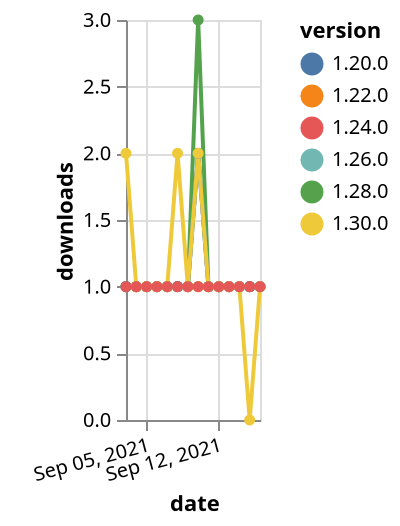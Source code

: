 {"$schema": "https://vega.github.io/schema/vega-lite/v5.json", "description": "A simple bar chart with embedded data.", "data": {"values": [{"date": "2021-09-03", "total": 173, "delta": 1, "version": "1.22.0"}, {"date": "2021-09-04", "total": 174, "delta": 1, "version": "1.22.0"}, {"date": "2021-09-05", "total": 175, "delta": 1, "version": "1.22.0"}, {"date": "2021-09-06", "total": 176, "delta": 1, "version": "1.22.0"}, {"date": "2021-09-07", "total": 177, "delta": 1, "version": "1.22.0"}, {"date": "2021-09-08", "total": 178, "delta": 1, "version": "1.22.0"}, {"date": "2021-09-09", "total": 179, "delta": 1, "version": "1.22.0"}, {"date": "2021-09-10", "total": 180, "delta": 1, "version": "1.22.0"}, {"date": "2021-09-11", "total": 181, "delta": 1, "version": "1.22.0"}, {"date": "2021-09-12", "total": 182, "delta": 1, "version": "1.22.0"}, {"date": "2021-09-13", "total": 183, "delta": 1, "version": "1.22.0"}, {"date": "2021-09-14", "total": 184, "delta": 1, "version": "1.22.0"}, {"date": "2021-09-15", "total": 185, "delta": 1, "version": "1.22.0"}, {"date": "2021-09-16", "total": 186, "delta": 1, "version": "1.22.0"}, {"date": "2021-09-03", "total": 166, "delta": 1, "version": "1.28.0"}, {"date": "2021-09-04", "total": 167, "delta": 1, "version": "1.28.0"}, {"date": "2021-09-05", "total": 168, "delta": 1, "version": "1.28.0"}, {"date": "2021-09-06", "total": 169, "delta": 1, "version": "1.28.0"}, {"date": "2021-09-07", "total": 170, "delta": 1, "version": "1.28.0"}, {"date": "2021-09-08", "total": 171, "delta": 1, "version": "1.28.0"}, {"date": "2021-09-09", "total": 172, "delta": 1, "version": "1.28.0"}, {"date": "2021-09-10", "total": 175, "delta": 3, "version": "1.28.0"}, {"date": "2021-09-11", "total": 176, "delta": 1, "version": "1.28.0"}, {"date": "2021-09-12", "total": 177, "delta": 1, "version": "1.28.0"}, {"date": "2021-09-13", "total": 178, "delta": 1, "version": "1.28.0"}, {"date": "2021-09-14", "total": 179, "delta": 1, "version": "1.28.0"}, {"date": "2021-09-15", "total": 180, "delta": 1, "version": "1.28.0"}, {"date": "2021-09-16", "total": 181, "delta": 1, "version": "1.28.0"}, {"date": "2021-09-03", "total": 146, "delta": 1, "version": "1.26.0"}, {"date": "2021-09-04", "total": 147, "delta": 1, "version": "1.26.0"}, {"date": "2021-09-05", "total": 148, "delta": 1, "version": "1.26.0"}, {"date": "2021-09-06", "total": 149, "delta": 1, "version": "1.26.0"}, {"date": "2021-09-07", "total": 150, "delta": 1, "version": "1.26.0"}, {"date": "2021-09-08", "total": 151, "delta": 1, "version": "1.26.0"}, {"date": "2021-09-09", "total": 152, "delta": 1, "version": "1.26.0"}, {"date": "2021-09-10", "total": 154, "delta": 2, "version": "1.26.0"}, {"date": "2021-09-11", "total": 155, "delta": 1, "version": "1.26.0"}, {"date": "2021-09-12", "total": 156, "delta": 1, "version": "1.26.0"}, {"date": "2021-09-13", "total": 157, "delta": 1, "version": "1.26.0"}, {"date": "2021-09-14", "total": 158, "delta": 1, "version": "1.26.0"}, {"date": "2021-09-15", "total": 159, "delta": 1, "version": "1.26.0"}, {"date": "2021-09-16", "total": 160, "delta": 1, "version": "1.26.0"}, {"date": "2021-09-03", "total": 217, "delta": 1, "version": "1.20.0"}, {"date": "2021-09-04", "total": 218, "delta": 1, "version": "1.20.0"}, {"date": "2021-09-05", "total": 219, "delta": 1, "version": "1.20.0"}, {"date": "2021-09-06", "total": 220, "delta": 1, "version": "1.20.0"}, {"date": "2021-09-07", "total": 221, "delta": 1, "version": "1.20.0"}, {"date": "2021-09-08", "total": 222, "delta": 1, "version": "1.20.0"}, {"date": "2021-09-09", "total": 223, "delta": 1, "version": "1.20.0"}, {"date": "2021-09-10", "total": 225, "delta": 2, "version": "1.20.0"}, {"date": "2021-09-11", "total": 226, "delta": 1, "version": "1.20.0"}, {"date": "2021-09-12", "total": 227, "delta": 1, "version": "1.20.0"}, {"date": "2021-09-13", "total": 228, "delta": 1, "version": "1.20.0"}, {"date": "2021-09-14", "total": 229, "delta": 1, "version": "1.20.0"}, {"date": "2021-09-15", "total": 230, "delta": 1, "version": "1.20.0"}, {"date": "2021-09-16", "total": 231, "delta": 1, "version": "1.20.0"}, {"date": "2021-09-03", "total": 115, "delta": 2, "version": "1.30.0"}, {"date": "2021-09-04", "total": 116, "delta": 1, "version": "1.30.0"}, {"date": "2021-09-05", "total": 117, "delta": 1, "version": "1.30.0"}, {"date": "2021-09-06", "total": 118, "delta": 1, "version": "1.30.0"}, {"date": "2021-09-07", "total": 119, "delta": 1, "version": "1.30.0"}, {"date": "2021-09-08", "total": 121, "delta": 2, "version": "1.30.0"}, {"date": "2021-09-09", "total": 122, "delta": 1, "version": "1.30.0"}, {"date": "2021-09-10", "total": 124, "delta": 2, "version": "1.30.0"}, {"date": "2021-09-11", "total": 125, "delta": 1, "version": "1.30.0"}, {"date": "2021-09-12", "total": 126, "delta": 1, "version": "1.30.0"}, {"date": "2021-09-13", "total": 127, "delta": 1, "version": "1.30.0"}, {"date": "2021-09-14", "total": 128, "delta": 1, "version": "1.30.0"}, {"date": "2021-09-15", "total": 128, "delta": 0, "version": "1.30.0"}, {"date": "2021-09-16", "total": 129, "delta": 1, "version": "1.30.0"}, {"date": "2021-09-03", "total": 163, "delta": 1, "version": "1.24.0"}, {"date": "2021-09-04", "total": 164, "delta": 1, "version": "1.24.0"}, {"date": "2021-09-05", "total": 165, "delta": 1, "version": "1.24.0"}, {"date": "2021-09-06", "total": 166, "delta": 1, "version": "1.24.0"}, {"date": "2021-09-07", "total": 167, "delta": 1, "version": "1.24.0"}, {"date": "2021-09-08", "total": 168, "delta": 1, "version": "1.24.0"}, {"date": "2021-09-09", "total": 169, "delta": 1, "version": "1.24.0"}, {"date": "2021-09-10", "total": 170, "delta": 1, "version": "1.24.0"}, {"date": "2021-09-11", "total": 171, "delta": 1, "version": "1.24.0"}, {"date": "2021-09-12", "total": 172, "delta": 1, "version": "1.24.0"}, {"date": "2021-09-13", "total": 173, "delta": 1, "version": "1.24.0"}, {"date": "2021-09-14", "total": 174, "delta": 1, "version": "1.24.0"}, {"date": "2021-09-15", "total": 175, "delta": 1, "version": "1.24.0"}, {"date": "2021-09-16", "total": 176, "delta": 1, "version": "1.24.0"}]}, "width": "container", "mark": {"type": "line", "point": {"filled": true}}, "encoding": {"x": {"field": "date", "type": "temporal", "timeUnit": "yearmonthdate", "title": "date", "axis": {"labelAngle": -15}}, "y": {"field": "delta", "type": "quantitative", "title": "downloads"}, "color": {"field": "version", "type": "nominal"}, "tooltip": {"field": "delta"}}}